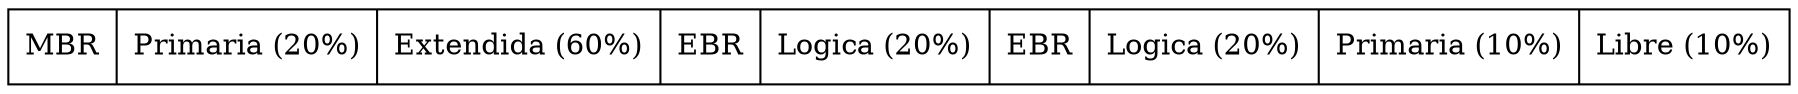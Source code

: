 digraph DISK {
node [shape=record];
structDisk [label="MBR| Primaria (20%)| Extendida (60%)| EBR| Logica (20%)| EBR| Logica (20%)| Primaria (10%)| Libre (10%)"]
}
